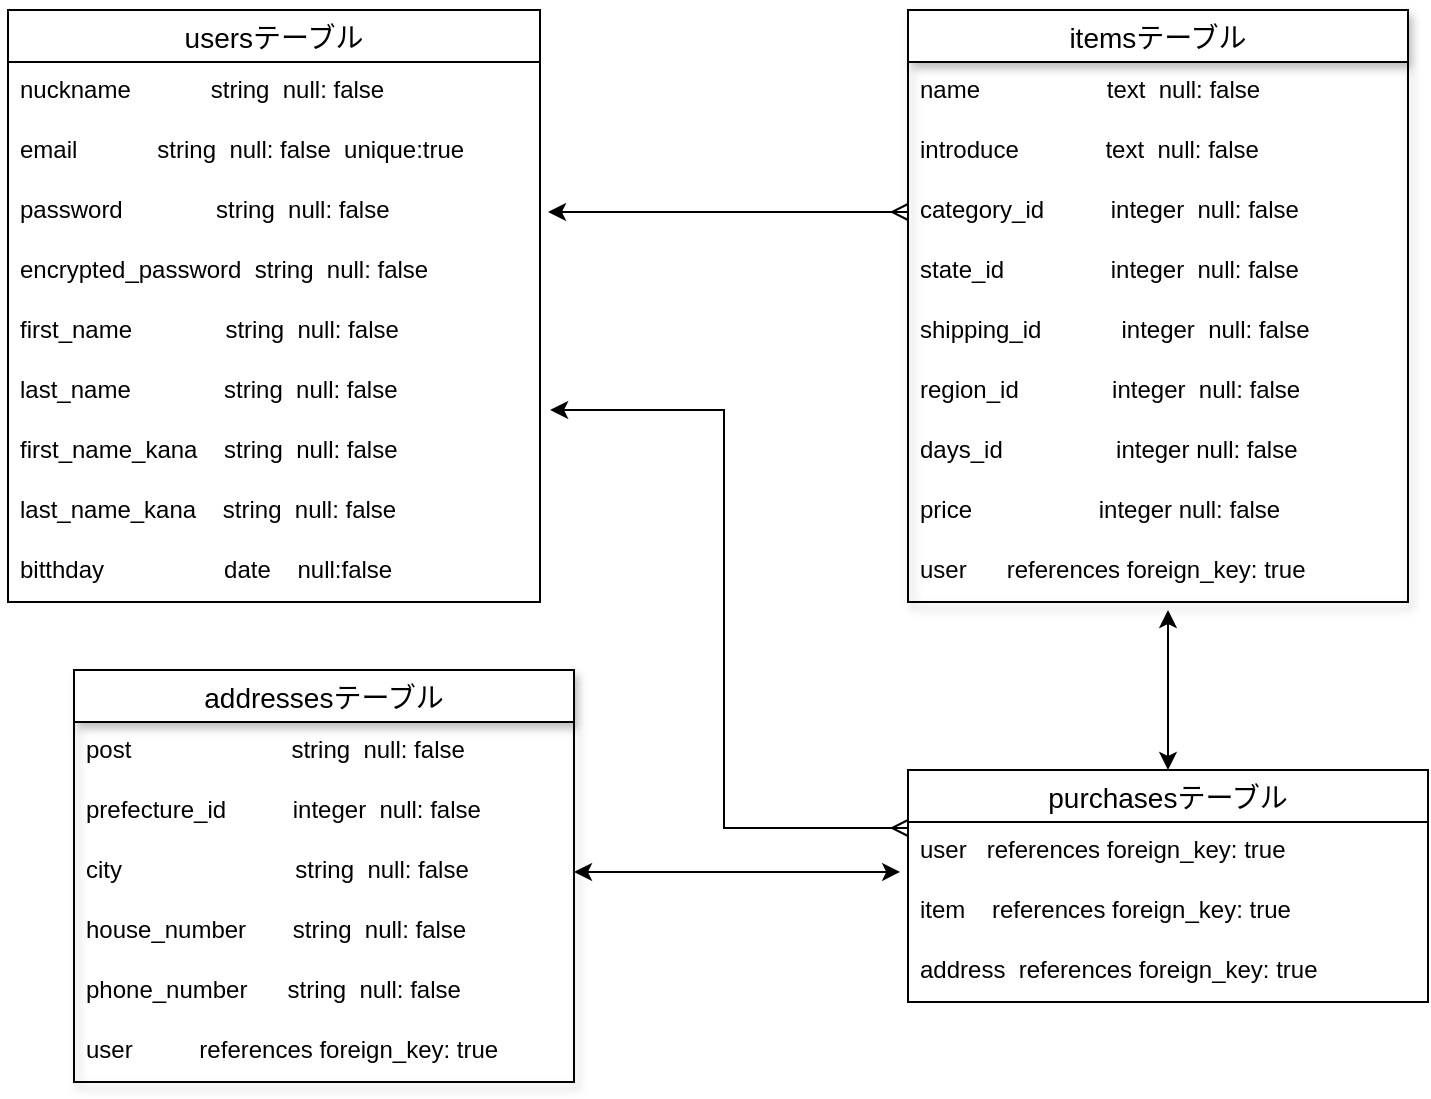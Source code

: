 <mxfile>
    <diagram id="EXsHnZj334HxrFSZcYLL" name="ページ1">
        <mxGraphModel dx="728" dy="680" grid="1" gridSize="10" guides="1" tooltips="1" connect="1" arrows="1" fold="1" page="1" pageScale="1" pageWidth="827" pageHeight="1169" math="0" shadow="0">
            <root>
                <mxCell id="0"/>
                <mxCell id="1" parent="0"/>
                <mxCell id="72" value="usersテーブル" style="swimlane;fontStyle=0;childLayout=stackLayout;horizontal=1;startSize=26;horizontalStack=0;resizeParent=1;resizeParentMax=0;resizeLast=0;collapsible=1;marginBottom=0;align=center;fontSize=14;" parent="1" vertex="1">
                    <mxGeometry x="110" y="170" width="266" height="296" as="geometry"/>
                </mxCell>
                <mxCell id="73" value="nuckname            string  null: false" style="text;strokeColor=none;fillColor=none;spacingLeft=4;spacingRight=4;overflow=hidden;rotatable=0;points=[[0,0.5],[1,0.5]];portConstraint=eastwest;fontSize=12;" parent="72" vertex="1">
                    <mxGeometry y="26" width="266" height="30" as="geometry"/>
                </mxCell>
                <mxCell id="74" value="email            string  null: false  unique:true　　" style="text;strokeColor=none;fillColor=none;spacingLeft=4;spacingRight=4;overflow=hidden;rotatable=0;points=[[0,0.5],[1,0.5]];portConstraint=eastwest;fontSize=12;" parent="72" vertex="1">
                    <mxGeometry y="56" width="266" height="30" as="geometry"/>
                </mxCell>
                <mxCell id="75" value="password              string  null: false" style="text;strokeColor=none;fillColor=none;spacingLeft=4;spacingRight=4;overflow=hidden;rotatable=0;points=[[0,0.5],[1,0.5]];portConstraint=eastwest;fontSize=12;" parent="72" vertex="1">
                    <mxGeometry y="86" width="266" height="30" as="geometry"/>
                </mxCell>
                <mxCell id="160" value="encrypted_password  string  null: false" style="text;strokeColor=none;fillColor=none;spacingLeft=4;spacingRight=4;overflow=hidden;rotatable=0;points=[[0,0.5],[1,0.5]];portConstraint=eastwest;fontSize=12;" vertex="1" parent="72">
                    <mxGeometry y="116" width="266" height="30" as="geometry"/>
                </mxCell>
                <mxCell id="69" value="first_name              string  null: false" style="text;strokeColor=none;fillColor=none;spacingLeft=4;spacingRight=4;overflow=hidden;rotatable=0;points=[[0,0.5],[1,0.5]];portConstraint=eastwest;fontSize=12;" parent="72" vertex="1">
                    <mxGeometry y="146" width="266" height="30" as="geometry"/>
                </mxCell>
                <mxCell id="70" value="last_name              string  null: false" style="text;strokeColor=none;fillColor=none;spacingLeft=4;spacingRight=4;overflow=hidden;rotatable=0;points=[[0,0.5],[1,0.5]];portConstraint=eastwest;fontSize=12;" parent="72" vertex="1">
                    <mxGeometry y="176" width="266" height="30" as="geometry"/>
                </mxCell>
                <mxCell id="71" value="first_name_kana    string  null: false" style="text;strokeColor=none;fillColor=none;spacingLeft=4;spacingRight=4;overflow=hidden;rotatable=0;points=[[0,0.5],[1,0.5]];portConstraint=eastwest;fontSize=12;" parent="72" vertex="1">
                    <mxGeometry y="206" width="266" height="30" as="geometry"/>
                </mxCell>
                <mxCell id="80" value="last_name_kana    string  null: false" style="text;strokeColor=none;fillColor=none;spacingLeft=4;spacingRight=4;overflow=hidden;rotatable=0;points=[[0,0.5],[1,0.5]];portConstraint=eastwest;fontSize=12;startSize=30;" parent="72" vertex="1">
                    <mxGeometry y="236" width="266" height="30" as="geometry"/>
                </mxCell>
                <mxCell id="89" value="bitthday                  date    null:false&#10;" style="text;strokeColor=none;fillColor=none;spacingLeft=4;spacingRight=4;overflow=hidden;rotatable=0;points=[[0,0.5],[1,0.5]];portConstraint=eastwest;fontSize=12;startSize=30;shadow=1;" parent="72" vertex="1">
                    <mxGeometry y="266" width="266" height="30" as="geometry"/>
                </mxCell>
                <mxCell id="109" value="itemsテーブル" style="swimlane;fontStyle=0;childLayout=stackLayout;horizontal=1;startSize=26;horizontalStack=0;resizeParent=1;resizeParentMax=0;resizeLast=0;collapsible=1;marginBottom=0;align=center;fontSize=14;shadow=1;" parent="1" vertex="1">
                    <mxGeometry x="560" y="170" width="250" height="296" as="geometry"/>
                </mxCell>
                <mxCell id="111" value="name                   text  null: false" style="text;strokeColor=none;fillColor=none;spacingLeft=4;spacingRight=4;overflow=hidden;rotatable=0;points=[[0,0.5],[1,0.5]];portConstraint=eastwest;fontSize=12;" parent="109" vertex="1">
                    <mxGeometry y="26" width="250" height="30" as="geometry"/>
                </mxCell>
                <mxCell id="112" value="introduce             text  null: false" style="text;strokeColor=none;fillColor=none;spacingLeft=4;spacingRight=4;overflow=hidden;rotatable=0;points=[[0,0.5],[1,0.5]];portConstraint=eastwest;fontSize=12;" parent="109" vertex="1">
                    <mxGeometry y="56" width="250" height="30" as="geometry"/>
                </mxCell>
                <mxCell id="116" value="category_id          integer  null: false" style="text;strokeColor=none;fillColor=none;spacingLeft=4;spacingRight=4;overflow=hidden;rotatable=0;points=[[0,0.5],[1,0.5]];portConstraint=eastwest;fontSize=12;shadow=1;startSize=30;" parent="109" vertex="1">
                    <mxGeometry y="86" width="250" height="30" as="geometry"/>
                </mxCell>
                <mxCell id="119" value="state_id                integer  null: false" style="text;strokeColor=none;fillColor=none;spacingLeft=4;spacingRight=4;overflow=hidden;rotatable=0;points=[[0,0.5],[1,0.5]];portConstraint=eastwest;fontSize=12;shadow=1;startSize=30;" parent="109" vertex="1">
                    <mxGeometry y="116" width="250" height="30" as="geometry"/>
                </mxCell>
                <mxCell id="118" value="shipping_id            integer  null: false" style="text;strokeColor=none;fillColor=none;spacingLeft=4;spacingRight=4;overflow=hidden;rotatable=0;points=[[0,0.5],[1,0.5]];portConstraint=eastwest;fontSize=12;shadow=1;startSize=30;" parent="109" vertex="1">
                    <mxGeometry y="146" width="250" height="30" as="geometry"/>
                </mxCell>
                <mxCell id="114" value="region_id              integer  null: false" style="text;strokeColor=none;fillColor=none;spacingLeft=4;spacingRight=4;overflow=hidden;rotatable=0;points=[[0,0.5],[1,0.5]];portConstraint=eastwest;fontSize=12;shadow=1;startSize=30;" parent="109" vertex="1">
                    <mxGeometry y="176" width="250" height="30" as="geometry"/>
                </mxCell>
                <mxCell id="115" value="days_id                 integer null: false&#10;                  " style="text;strokeColor=none;fillColor=none;spacingLeft=4;spacingRight=4;overflow=hidden;rotatable=0;points=[[0,0.5],[1,0.5]];portConstraint=eastwest;fontSize=12;shadow=1;startSize=30;" parent="109" vertex="1">
                    <mxGeometry y="206" width="250" height="30" as="geometry"/>
                </mxCell>
                <mxCell id="117" value="price                   integer null: false" style="text;strokeColor=none;fillColor=none;spacingLeft=4;spacingRight=4;overflow=hidden;rotatable=0;points=[[0,0.5],[1,0.5]];portConstraint=eastwest;fontSize=12;shadow=1;startSize=30;" parent="109" vertex="1">
                    <mxGeometry y="236" width="250" height="30" as="geometry"/>
                </mxCell>
                <mxCell id="113" value="user      references foreign_key: true" style="text;strokeColor=none;fillColor=none;spacingLeft=4;spacingRight=4;overflow=hidden;rotatable=0;points=[[0,0.5],[1,0.5]];portConstraint=eastwest;fontSize=12;shadow=1;startSize=30;" parent="109" vertex="1">
                    <mxGeometry y="266" width="250" height="30" as="geometry"/>
                </mxCell>
                <mxCell id="124" value="addressesテーブル" style="swimlane;fontStyle=0;childLayout=stackLayout;horizontal=1;startSize=26;horizontalStack=0;resizeParent=1;resizeParentMax=0;resizeLast=0;collapsible=1;marginBottom=0;align=center;fontSize=14;shadow=1;" parent="1" vertex="1">
                    <mxGeometry x="143" y="500" width="250" height="206" as="geometry"/>
                </mxCell>
                <mxCell id="125" value="post                        string  null: false" style="text;strokeColor=none;fillColor=none;spacingLeft=4;spacingRight=4;overflow=hidden;rotatable=0;points=[[0,0.5],[1,0.5]];portConstraint=eastwest;fontSize=12;" parent="124" vertex="1">
                    <mxGeometry y="26" width="250" height="30" as="geometry"/>
                </mxCell>
                <mxCell id="126" value="prefecture_id          integer  null: false" style="text;strokeColor=none;fillColor=none;spacingLeft=4;spacingRight=4;overflow=hidden;rotatable=0;points=[[0,0.5],[1,0.5]];portConstraint=eastwest;fontSize=12;" parent="124" vertex="1">
                    <mxGeometry y="56" width="250" height="30" as="geometry"/>
                </mxCell>
                <mxCell id="127" value="city                          string  null: false&#10;" style="text;strokeColor=none;fillColor=none;spacingLeft=4;spacingRight=4;overflow=hidden;rotatable=0;points=[[0,0.5],[1,0.5]];portConstraint=eastwest;fontSize=12;" parent="124" vertex="1">
                    <mxGeometry y="86" width="250" height="30" as="geometry"/>
                </mxCell>
                <mxCell id="129" value="house_number       string  null: false" style="text;strokeColor=none;fillColor=none;spacingLeft=4;spacingRight=4;overflow=hidden;rotatable=0;points=[[0,0.5],[1,0.5]];portConstraint=eastwest;fontSize=12;shadow=1;startSize=30;" parent="124" vertex="1">
                    <mxGeometry y="116" width="250" height="30" as="geometry"/>
                </mxCell>
                <mxCell id="130" value="phone_number      string  null: false" style="text;strokeColor=none;fillColor=none;spacingLeft=4;spacingRight=4;overflow=hidden;rotatable=0;points=[[0,0.5],[1,0.5]];portConstraint=eastwest;fontSize=12;shadow=1;startSize=30;" parent="124" vertex="1">
                    <mxGeometry y="146" width="250" height="30" as="geometry"/>
                </mxCell>
                <mxCell id="135" value="user          references foreign_key: true" style="text;strokeColor=none;fillColor=none;spacingLeft=4;spacingRight=4;overflow=hidden;rotatable=0;points=[[0,0.5],[1,0.5]];portConstraint=eastwest;fontSize=12;shadow=1;startSize=30;" parent="124" vertex="1">
                    <mxGeometry y="176" width="250" height="30" as="geometry"/>
                </mxCell>
                <mxCell id="157" style="edgeStyle=orthogonalEdgeStyle;rounded=0;orthogonalLoop=1;jettySize=auto;html=1;exitX=0.5;exitY=0;exitDx=0;exitDy=0;startArrow=classic;startFill=1;" edge="1" parent="1" source="151">
                    <mxGeometry relative="1" as="geometry">
                        <mxPoint x="690" y="470" as="targetPoint"/>
                    </mxGeometry>
                </mxCell>
                <mxCell id="158" style="edgeStyle=orthogonalEdgeStyle;rounded=0;orthogonalLoop=1;jettySize=auto;html=1;exitX=0;exitY=0.25;exitDx=0;exitDy=0;entryX=1.019;entryY=0.8;entryDx=0;entryDy=0;entryPerimeter=0;startArrow=ERmany;startFill=0;endArrow=classic;endFill=1;" edge="1" parent="1" source="151" target="70">
                    <mxGeometry relative="1" as="geometry"/>
                </mxCell>
                <mxCell id="151" value="purchasesテーブル" style="swimlane;fontStyle=0;childLayout=stackLayout;horizontal=1;startSize=26;horizontalStack=0;resizeParent=1;resizeParentMax=0;resizeLast=0;collapsible=1;marginBottom=0;align=center;fontSize=14;" vertex="1" parent="1">
                    <mxGeometry x="560" y="550" width="260" height="116" as="geometry"/>
                </mxCell>
                <mxCell id="152" value="user   references foreign_key: true" style="text;strokeColor=none;fillColor=none;spacingLeft=4;spacingRight=4;overflow=hidden;rotatable=0;points=[[0,0.5],[1,0.5]];portConstraint=eastwest;fontSize=12;" vertex="1" parent="151">
                    <mxGeometry y="26" width="260" height="30" as="geometry"/>
                </mxCell>
                <mxCell id="153" value="item    references foreign_key: true" style="text;strokeColor=none;fillColor=none;spacingLeft=4;spacingRight=4;overflow=hidden;rotatable=0;points=[[0,0.5],[1,0.5]];portConstraint=eastwest;fontSize=12;" vertex="1" parent="151">
                    <mxGeometry y="56" width="260" height="30" as="geometry"/>
                </mxCell>
                <mxCell id="163" value="address  references foreign_key: true" style="text;strokeColor=none;fillColor=none;spacingLeft=4;spacingRight=4;overflow=hidden;rotatable=0;points=[[0,0.5],[1,0.5]];portConstraint=eastwest;fontSize=12;" vertex="1" parent="151">
                    <mxGeometry y="86" width="260" height="30" as="geometry"/>
                </mxCell>
                <mxCell id="155" style="edgeStyle=orthogonalEdgeStyle;rounded=0;orthogonalLoop=1;jettySize=auto;html=1;exitX=0;exitY=0.5;exitDx=0;exitDy=0;startArrow=ERmany;startFill=0;" edge="1" parent="1" source="116">
                    <mxGeometry relative="1" as="geometry">
                        <mxPoint x="380" y="271" as="targetPoint"/>
                    </mxGeometry>
                </mxCell>
                <mxCell id="162" style="edgeStyle=orthogonalEdgeStyle;rounded=0;orthogonalLoop=1;jettySize=auto;html=1;exitX=1;exitY=0.5;exitDx=0;exitDy=0;entryX=-0.015;entryY=0.833;entryDx=0;entryDy=0;entryPerimeter=0;startArrow=classic;startFill=1;endArrow=classic;endFill=1;" edge="1" parent="1" source="127" target="152">
                    <mxGeometry relative="1" as="geometry"/>
                </mxCell>
            </root>
        </mxGraphModel>
    </diagram>
</mxfile>